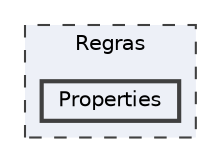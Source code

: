 digraph "Regras/Properties"
{
 // LATEX_PDF_SIZE
  bgcolor="transparent";
  edge [fontname=Helvetica,fontsize=10,labelfontname=Helvetica,labelfontsize=10];
  node [fontname=Helvetica,fontsize=10,shape=box,height=0.2,width=0.4];
  compound=true
  subgraph clusterdir_a9c881126609c30d96576a58354b982d {
    graph [ bgcolor="#edf0f7", pencolor="grey25", label="Regras", fontname=Helvetica,fontsize=10 style="filled,dashed", URL="dir_a9c881126609c30d96576a58354b982d.html",tooltip=""]
  dir_c51b339d56a05d88f0bc8b06edc0c493 [label="Properties", fillcolor="#edf0f7", color="grey25", style="filled,bold", URL="dir_c51b339d56a05d88f0bc8b06edc0c493.html",tooltip=""];
  }
}
